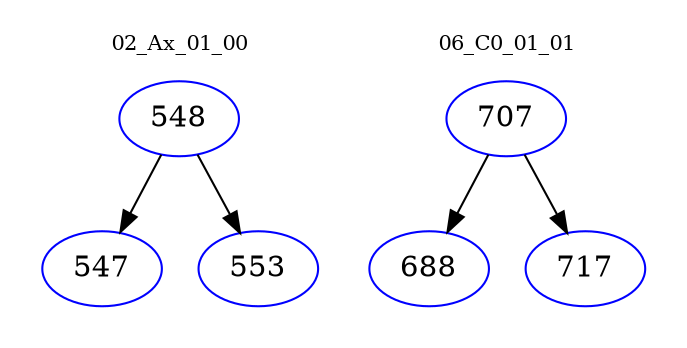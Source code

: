 digraph{
subgraph cluster_0 {
color = white
label = "02_Ax_01_00";
fontsize=10;
T0_548 [label="548", color="blue"]
T0_548 -> T0_547 [color="black"]
T0_547 [label="547", color="blue"]
T0_548 -> T0_553 [color="black"]
T0_553 [label="553", color="blue"]
}
subgraph cluster_1 {
color = white
label = "06_C0_01_01";
fontsize=10;
T1_707 [label="707", color="blue"]
T1_707 -> T1_688 [color="black"]
T1_688 [label="688", color="blue"]
T1_707 -> T1_717 [color="black"]
T1_717 [label="717", color="blue"]
}
}
